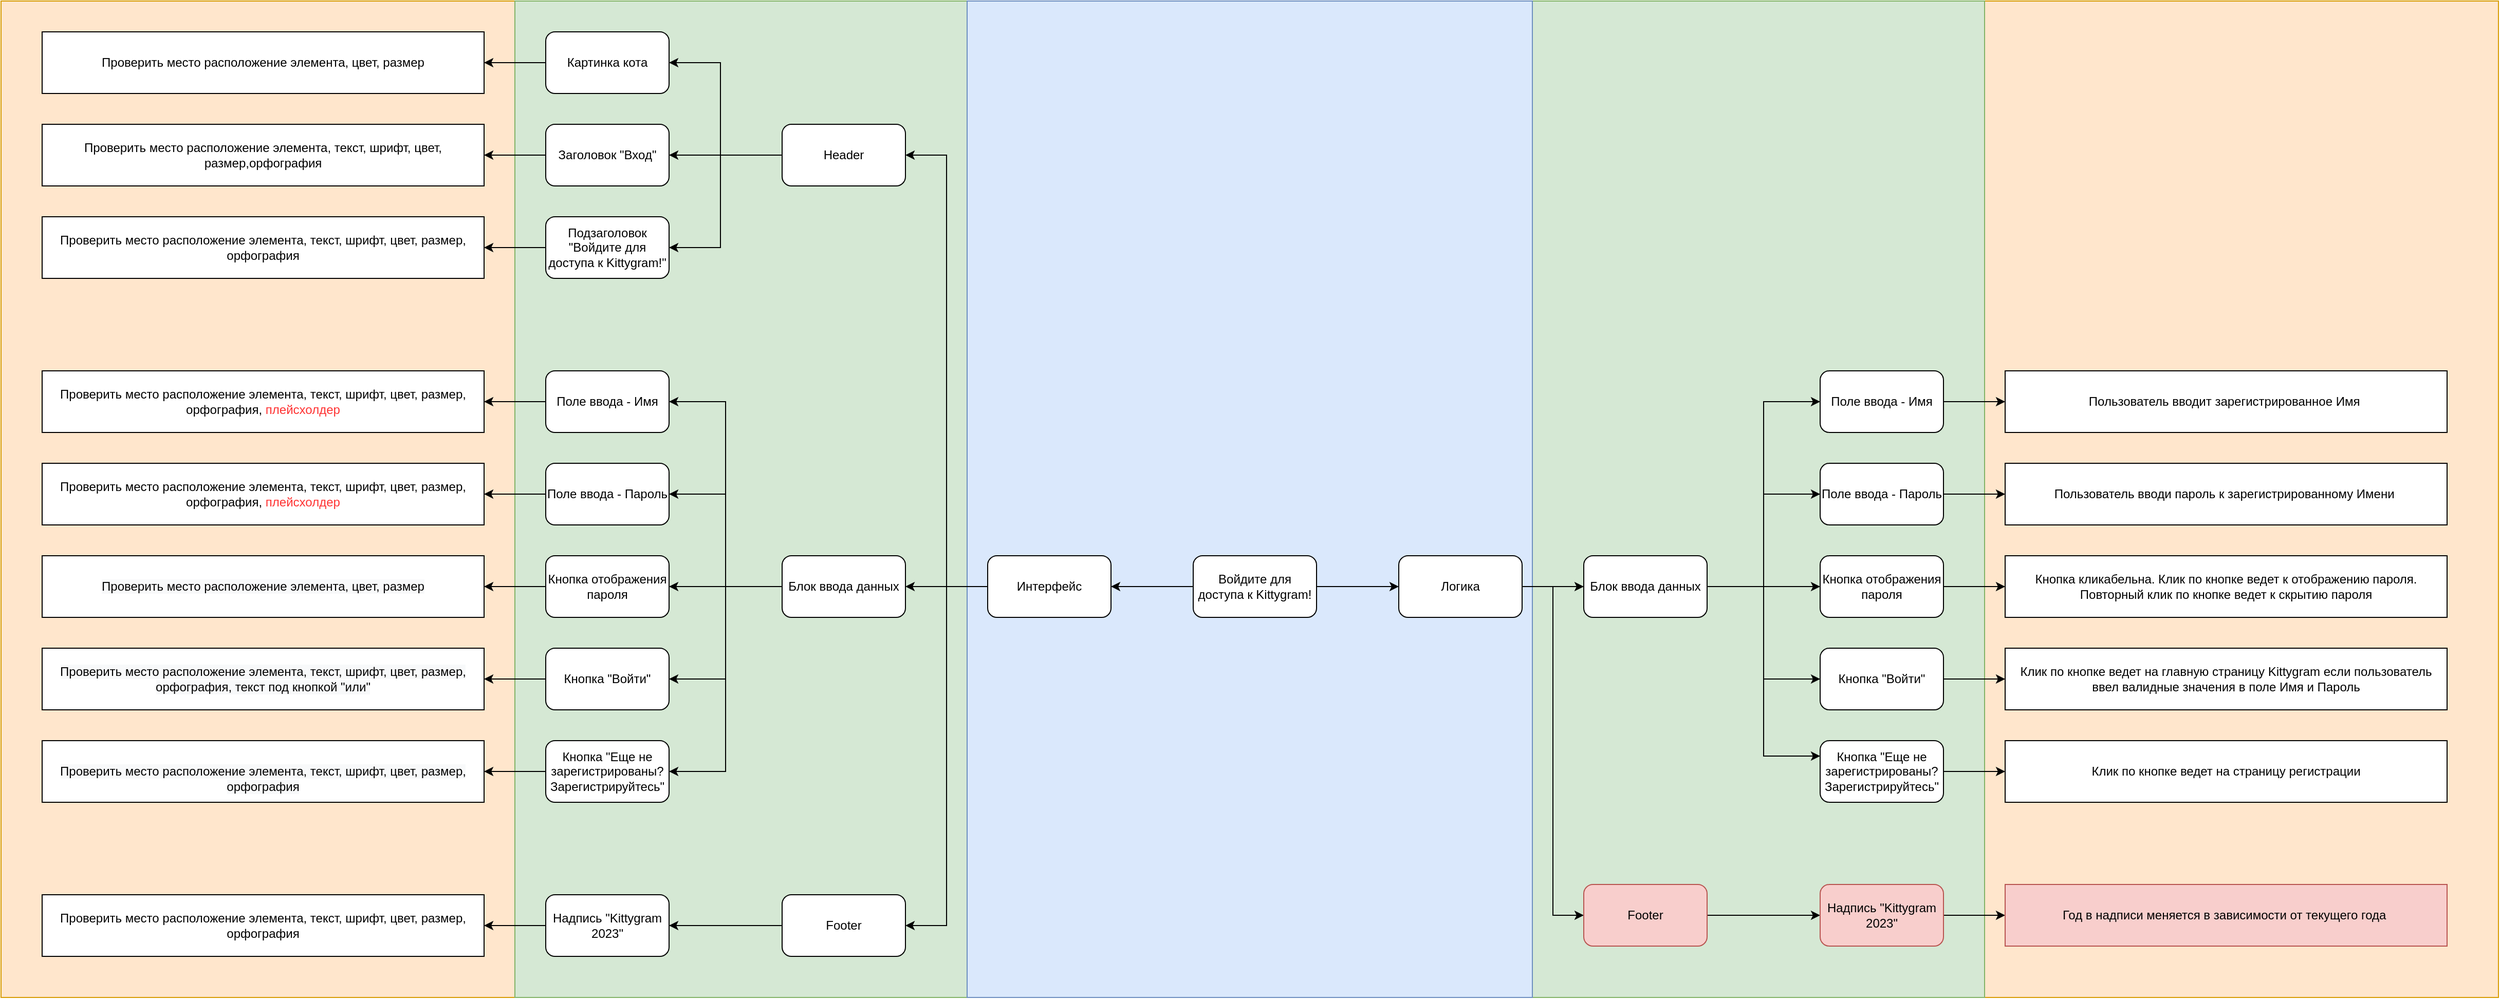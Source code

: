<mxfile version="20.8.10" type="github">
  <diagram id="o3SfKFsg-XddMGT-pLEB" name="Страница 1">
    <mxGraphModel dx="3827" dy="2818" grid="1" gridSize="10" guides="1" tooltips="1" connect="1" arrows="1" fold="1" page="1" pageScale="1" pageWidth="827" pageHeight="1169" math="0" shadow="0">
      <root>
        <mxCell id="0" />
        <mxCell id="1" parent="0" />
        <mxCell id="jt-Zn96lODomyRDhghk2-11" value="" style="rounded=0;whiteSpace=wrap;html=1;fillColor=#ffe6cc;strokeColor=#d79b00;" vertex="1" parent="1">
          <mxGeometry x="-810" y="-210" width="2430" height="970" as="geometry" />
        </mxCell>
        <mxCell id="jt-Zn96lODomyRDhghk2-13" value="" style="rounded=0;whiteSpace=wrap;html=1;fillColor=#d5e8d4;strokeColor=#82b366;" vertex="1" parent="1">
          <mxGeometry x="-310" y="-210" width="1430" height="970" as="geometry" />
        </mxCell>
        <mxCell id="jt-Zn96lODomyRDhghk2-12" value="" style="rounded=0;whiteSpace=wrap;html=1;fillColor=#dae8fc;strokeColor=#6c8ebf;" vertex="1" parent="1">
          <mxGeometry x="130" y="-210" width="550" height="970" as="geometry" />
        </mxCell>
        <mxCell id="TAnfAXLuEqWQbed71-oy-4" value="" style="edgeStyle=orthogonalEdgeStyle;rounded=0;orthogonalLoop=1;jettySize=auto;html=1;" parent="1" source="TAnfAXLuEqWQbed71-oy-1" target="TAnfAXLuEqWQbed71-oy-3" edge="1">
          <mxGeometry relative="1" as="geometry" />
        </mxCell>
        <mxCell id="TAnfAXLuEqWQbed71-oy-6" value="" style="edgeStyle=orthogonalEdgeStyle;rounded=0;orthogonalLoop=1;jettySize=auto;html=1;" parent="1" source="TAnfAXLuEqWQbed71-oy-1" target="TAnfAXLuEqWQbed71-oy-5" edge="1">
          <mxGeometry relative="1" as="geometry" />
        </mxCell>
        <mxCell id="TAnfAXLuEqWQbed71-oy-1" value="Войдите для доступа к Kittygram!" style="rounded=1;whiteSpace=wrap;html=1;" parent="1" vertex="1">
          <mxGeometry x="350" y="330" width="120" height="60" as="geometry" />
        </mxCell>
        <mxCell id="TAnfAXLuEqWQbed71-oy-81" style="edgeStyle=orthogonalEdgeStyle;rounded=0;orthogonalLoop=1;jettySize=auto;html=1;entryX=0;entryY=0.5;entryDx=0;entryDy=0;" parent="1" source="TAnfAXLuEqWQbed71-oy-3" target="TAnfAXLuEqWQbed71-oy-79" edge="1">
          <mxGeometry relative="1" as="geometry" />
        </mxCell>
        <mxCell id="jt-Zn96lODomyRDhghk2-7" style="edgeStyle=orthogonalEdgeStyle;rounded=0;orthogonalLoop=1;jettySize=auto;html=1;entryX=0;entryY=0.5;entryDx=0;entryDy=0;fontColor=#FF3333;" edge="1" parent="1" source="TAnfAXLuEqWQbed71-oy-3" target="jt-Zn96lODomyRDhghk2-3">
          <mxGeometry relative="1" as="geometry" />
        </mxCell>
        <mxCell id="TAnfAXLuEqWQbed71-oy-3" value="Логика" style="whiteSpace=wrap;html=1;rounded=1;" parent="1" vertex="1">
          <mxGeometry x="550" y="330" width="120" height="60" as="geometry" />
        </mxCell>
        <mxCell id="TAnfAXLuEqWQbed71-oy-28" style="edgeStyle=orthogonalEdgeStyle;rounded=0;orthogonalLoop=1;jettySize=auto;html=1;entryX=1;entryY=0.5;entryDx=0;entryDy=0;" parent="1" source="TAnfAXLuEqWQbed71-oy-5" target="TAnfAXLuEqWQbed71-oy-7" edge="1">
          <mxGeometry relative="1" as="geometry" />
        </mxCell>
        <mxCell id="TAnfAXLuEqWQbed71-oy-29" style="edgeStyle=orthogonalEdgeStyle;rounded=0;orthogonalLoop=1;jettySize=auto;html=1;entryX=1;entryY=0.5;entryDx=0;entryDy=0;" parent="1" source="TAnfAXLuEqWQbed71-oy-5" target="TAnfAXLuEqWQbed71-oy-27" edge="1">
          <mxGeometry relative="1" as="geometry" />
        </mxCell>
        <mxCell id="jt-Zn96lODomyRDhghk2-1" style="edgeStyle=orthogonalEdgeStyle;rounded=0;orthogonalLoop=1;jettySize=auto;html=1;entryX=1;entryY=0.5;entryDx=0;entryDy=0;fontColor=#FF3333;" edge="1" parent="1" source="TAnfAXLuEqWQbed71-oy-5" target="xQ01a2YANTBOG30FUFwp-22">
          <mxGeometry relative="1" as="geometry" />
        </mxCell>
        <mxCell id="TAnfAXLuEqWQbed71-oy-5" value="Интерфейс" style="whiteSpace=wrap;html=1;rounded=1;" parent="1" vertex="1">
          <mxGeometry x="150" y="330" width="120" height="60" as="geometry" />
        </mxCell>
        <mxCell id="TAnfAXLuEqWQbed71-oy-18" value="" style="edgeStyle=orthogonalEdgeStyle;rounded=0;orthogonalLoop=1;jettySize=auto;html=1;" parent="1" source="TAnfAXLuEqWQbed71-oy-7" target="TAnfAXLuEqWQbed71-oy-17" edge="1">
          <mxGeometry relative="1" as="geometry" />
        </mxCell>
        <mxCell id="TAnfAXLuEqWQbed71-oy-20" style="edgeStyle=orthogonalEdgeStyle;rounded=0;orthogonalLoop=1;jettySize=auto;html=1;entryX=1;entryY=0.5;entryDx=0;entryDy=0;" parent="1" source="TAnfAXLuEqWQbed71-oy-7" target="TAnfAXLuEqWQbed71-oy-19" edge="1">
          <mxGeometry relative="1" as="geometry">
            <Array as="points">
              <mxPoint x="-110" y="-60" />
              <mxPoint x="-110" y="30" />
            </Array>
          </mxGeometry>
        </mxCell>
        <mxCell id="TAnfAXLuEqWQbed71-oy-21" style="edgeStyle=orthogonalEdgeStyle;rounded=0;orthogonalLoop=1;jettySize=auto;html=1;entryX=1;entryY=0.5;entryDx=0;entryDy=0;" parent="1" source="TAnfAXLuEqWQbed71-oy-7" target="TAnfAXLuEqWQbed71-oy-10" edge="1">
          <mxGeometry relative="1" as="geometry">
            <Array as="points">
              <mxPoint x="-110" y="-60" />
              <mxPoint x="-110" y="-150" />
            </Array>
          </mxGeometry>
        </mxCell>
        <mxCell id="TAnfAXLuEqWQbed71-oy-7" value="Header" style="whiteSpace=wrap;html=1;rounded=1;" parent="1" vertex="1">
          <mxGeometry x="-50" y="-90" width="120" height="60" as="geometry" />
        </mxCell>
        <mxCell id="TAnfAXLuEqWQbed71-oy-63" style="edgeStyle=orthogonalEdgeStyle;rounded=0;orthogonalLoop=1;jettySize=auto;html=1;entryX=1;entryY=0.5;entryDx=0;entryDy=0;" parent="1" source="TAnfAXLuEqWQbed71-oy-10" target="TAnfAXLuEqWQbed71-oy-52" edge="1">
          <mxGeometry relative="1" as="geometry" />
        </mxCell>
        <mxCell id="TAnfAXLuEqWQbed71-oy-10" value="Картинка кота" style="whiteSpace=wrap;html=1;rounded=1;" parent="1" vertex="1">
          <mxGeometry x="-280" y="-180" width="120" height="60" as="geometry" />
        </mxCell>
        <mxCell id="TAnfAXLuEqWQbed71-oy-64" style="edgeStyle=orthogonalEdgeStyle;rounded=0;orthogonalLoop=1;jettySize=auto;html=1;entryX=1;entryY=0.5;entryDx=0;entryDy=0;" parent="1" source="TAnfAXLuEqWQbed71-oy-17" target="TAnfAXLuEqWQbed71-oy-53" edge="1">
          <mxGeometry relative="1" as="geometry" />
        </mxCell>
        <mxCell id="TAnfAXLuEqWQbed71-oy-17" value="Заголовок &quot;Вход&quot;" style="whiteSpace=wrap;html=1;rounded=1;" parent="1" vertex="1">
          <mxGeometry x="-280" y="-90" width="120" height="60" as="geometry" />
        </mxCell>
        <mxCell id="TAnfAXLuEqWQbed71-oy-66" style="edgeStyle=orthogonalEdgeStyle;rounded=0;orthogonalLoop=1;jettySize=auto;html=1;entryX=1;entryY=0.5;entryDx=0;entryDy=0;" parent="1" source="TAnfAXLuEqWQbed71-oy-19" target="TAnfAXLuEqWQbed71-oy-54" edge="1">
          <mxGeometry relative="1" as="geometry" />
        </mxCell>
        <mxCell id="TAnfAXLuEqWQbed71-oy-19" value="Подзаголовок &quot;Войдите для доступа к Kittygram!&quot;" style="whiteSpace=wrap;html=1;rounded=1;" parent="1" vertex="1">
          <mxGeometry x="-280" width="120" height="60" as="geometry" />
        </mxCell>
        <mxCell id="TAnfAXLuEqWQbed71-oy-38" style="edgeStyle=orthogonalEdgeStyle;rounded=0;orthogonalLoop=1;jettySize=auto;html=1;entryX=1;entryY=0.5;entryDx=0;entryDy=0;" parent="1" source="TAnfAXLuEqWQbed71-oy-27" target="TAnfAXLuEqWQbed71-oy-30" edge="1">
          <mxGeometry relative="1" as="geometry" />
        </mxCell>
        <mxCell id="TAnfAXLuEqWQbed71-oy-39" style="edgeStyle=orthogonalEdgeStyle;rounded=0;orthogonalLoop=1;jettySize=auto;html=1;entryX=1;entryY=0.5;entryDx=0;entryDy=0;" parent="1" source="TAnfAXLuEqWQbed71-oy-27" target="TAnfAXLuEqWQbed71-oy-31" edge="1">
          <mxGeometry relative="1" as="geometry" />
        </mxCell>
        <mxCell id="TAnfAXLuEqWQbed71-oy-40" style="edgeStyle=orthogonalEdgeStyle;rounded=0;orthogonalLoop=1;jettySize=auto;html=1;entryX=1;entryY=0.5;entryDx=0;entryDy=0;" parent="1" source="TAnfAXLuEqWQbed71-oy-27" target="TAnfAXLuEqWQbed71-oy-32" edge="1">
          <mxGeometry relative="1" as="geometry" />
        </mxCell>
        <mxCell id="TAnfAXLuEqWQbed71-oy-41" style="edgeStyle=orthogonalEdgeStyle;rounded=0;orthogonalLoop=1;jettySize=auto;html=1;entryX=1;entryY=0.5;entryDx=0;entryDy=0;" parent="1" source="TAnfAXLuEqWQbed71-oy-27" target="TAnfAXLuEqWQbed71-oy-33" edge="1">
          <mxGeometry relative="1" as="geometry" />
        </mxCell>
        <mxCell id="TAnfAXLuEqWQbed71-oy-42" style="edgeStyle=orthogonalEdgeStyle;rounded=0;orthogonalLoop=1;jettySize=auto;html=1;entryX=1;entryY=0.5;entryDx=0;entryDy=0;" parent="1" source="TAnfAXLuEqWQbed71-oy-27" target="TAnfAXLuEqWQbed71-oy-34" edge="1">
          <mxGeometry relative="1" as="geometry" />
        </mxCell>
        <mxCell id="TAnfAXLuEqWQbed71-oy-27" value="Блок ввода данных" style="whiteSpace=wrap;html=1;rounded=1;" parent="1" vertex="1">
          <mxGeometry x="-50" y="330" width="120" height="60" as="geometry" />
        </mxCell>
        <mxCell id="TAnfAXLuEqWQbed71-oy-68" style="edgeStyle=orthogonalEdgeStyle;rounded=0;orthogonalLoop=1;jettySize=auto;html=1;entryX=1;entryY=0.5;entryDx=0;entryDy=0;" parent="1" source="TAnfAXLuEqWQbed71-oy-30" target="TAnfAXLuEqWQbed71-oy-56" edge="1">
          <mxGeometry relative="1" as="geometry" />
        </mxCell>
        <mxCell id="TAnfAXLuEqWQbed71-oy-30" value="Поле ввода - Имя" style="whiteSpace=wrap;html=1;rounded=1;" parent="1" vertex="1">
          <mxGeometry x="-280" y="150" width="120" height="60" as="geometry" />
        </mxCell>
        <mxCell id="TAnfAXLuEqWQbed71-oy-69" style="edgeStyle=orthogonalEdgeStyle;rounded=0;orthogonalLoop=1;jettySize=auto;html=1;entryX=1;entryY=0.5;entryDx=0;entryDy=0;" parent="1" source="TAnfAXLuEqWQbed71-oy-31" target="TAnfAXLuEqWQbed71-oy-57" edge="1">
          <mxGeometry relative="1" as="geometry" />
        </mxCell>
        <mxCell id="TAnfAXLuEqWQbed71-oy-31" value="Поле ввода - Пароль" style="whiteSpace=wrap;html=1;rounded=1;" parent="1" vertex="1">
          <mxGeometry x="-280" y="240" width="120" height="60" as="geometry" />
        </mxCell>
        <mxCell id="TAnfAXLuEqWQbed71-oy-70" style="edgeStyle=orthogonalEdgeStyle;rounded=0;orthogonalLoop=1;jettySize=auto;html=1;entryX=1;entryY=0.5;entryDx=0;entryDy=0;" parent="1" source="TAnfAXLuEqWQbed71-oy-32" target="TAnfAXLuEqWQbed71-oy-58" edge="1">
          <mxGeometry relative="1" as="geometry" />
        </mxCell>
        <mxCell id="TAnfAXLuEqWQbed71-oy-32" value="Кнопка отображения пароля" style="whiteSpace=wrap;html=1;rounded=1;" parent="1" vertex="1">
          <mxGeometry x="-280" y="330" width="120" height="60" as="geometry" />
        </mxCell>
        <mxCell id="TAnfAXLuEqWQbed71-oy-71" style="edgeStyle=orthogonalEdgeStyle;rounded=0;orthogonalLoop=1;jettySize=auto;html=1;entryX=1;entryY=0.5;entryDx=0;entryDy=0;" parent="1" source="TAnfAXLuEqWQbed71-oy-33" target="TAnfAXLuEqWQbed71-oy-59" edge="1">
          <mxGeometry relative="1" as="geometry" />
        </mxCell>
        <mxCell id="TAnfAXLuEqWQbed71-oy-33" value="Кнопка &quot;Войти&quot;" style="whiteSpace=wrap;html=1;rounded=1;" parent="1" vertex="1">
          <mxGeometry x="-280" y="420" width="120" height="60" as="geometry" />
        </mxCell>
        <mxCell id="TAnfAXLuEqWQbed71-oy-72" style="edgeStyle=orthogonalEdgeStyle;rounded=0;orthogonalLoop=1;jettySize=auto;html=1;entryX=1;entryY=0.5;entryDx=0;entryDy=0;" parent="1" source="TAnfAXLuEqWQbed71-oy-34" target="TAnfAXLuEqWQbed71-oy-60" edge="1">
          <mxGeometry relative="1" as="geometry" />
        </mxCell>
        <mxCell id="TAnfAXLuEqWQbed71-oy-34" value="Кнопка &quot;Еще не зарегистрированы? Зарегистрируйтесь&quot;" style="whiteSpace=wrap;html=1;rounded=1;" parent="1" vertex="1">
          <mxGeometry x="-280" y="510" width="120" height="60" as="geometry" />
        </mxCell>
        <mxCell id="TAnfAXLuEqWQbed71-oy-52" value="Проверить место расположение элемента, цвет, размер" style="rounded=0;whiteSpace=wrap;html=1;" parent="1" vertex="1">
          <mxGeometry x="-770" y="-180" width="430" height="60" as="geometry" />
        </mxCell>
        <mxCell id="TAnfAXLuEqWQbed71-oy-53" value="Проверить место расположение элемента, текст, шрифт, цвет, размер,орфография" style="rounded=0;whiteSpace=wrap;html=1;" parent="1" vertex="1">
          <mxGeometry x="-770" y="-90" width="430" height="60" as="geometry" />
        </mxCell>
        <mxCell id="TAnfAXLuEqWQbed71-oy-54" value="Проверить место расположение элемента, текст, шрифт, цвет, размер, орфография" style="rounded=0;whiteSpace=wrap;html=1;" parent="1" vertex="1">
          <mxGeometry x="-770" width="430" height="60" as="geometry" />
        </mxCell>
        <mxCell id="TAnfAXLuEqWQbed71-oy-56" value="Проверить место расположение элемента, текст, шрифт, цвет, размер, орфография, &lt;font color=&quot;#ff3333&quot;&gt;плейсхолдер&lt;/font&gt;" style="rounded=0;whiteSpace=wrap;html=1;" parent="1" vertex="1">
          <mxGeometry x="-770" y="150" width="430" height="60" as="geometry" />
        </mxCell>
        <mxCell id="TAnfAXLuEqWQbed71-oy-57" value="Проверить место расположение элемента, текст, шрифт, цвет, размер, орфография, &lt;font color=&quot;#ff3333&quot;&gt;плейсхолдер&lt;/font&gt;" style="rounded=0;whiteSpace=wrap;html=1;" parent="1" vertex="1">
          <mxGeometry x="-770" y="240" width="430" height="60" as="geometry" />
        </mxCell>
        <mxCell id="TAnfAXLuEqWQbed71-oy-58" value="&lt;span style=&quot;color: rgb(0, 0, 0); font-family: Helvetica; font-size: 12px; font-style: normal; font-variant-ligatures: normal; font-variant-caps: normal; font-weight: 400; letter-spacing: normal; orphans: 2; text-align: center; text-indent: 0px; text-transform: none; widows: 2; word-spacing: 0px; -webkit-text-stroke-width: 0px; background-color: rgb(248, 249, 250); text-decoration-thickness: initial; text-decoration-style: initial; text-decoration-color: initial; float: none; display: inline !important;&quot;&gt;Проверить место расположение элемента, цвет, размер&lt;/span&gt;" style="rounded=0;whiteSpace=wrap;html=1;" parent="1" vertex="1">
          <mxGeometry x="-770" y="330" width="430" height="60" as="geometry" />
        </mxCell>
        <mxCell id="TAnfAXLuEqWQbed71-oy-59" value="&lt;span style=&quot;color: rgb(0, 0, 0); font-family: Helvetica; font-size: 12px; font-style: normal; font-variant-ligatures: normal; font-variant-caps: normal; font-weight: 400; letter-spacing: normal; orphans: 2; text-align: center; text-indent: 0px; text-transform: none; widows: 2; word-spacing: 0px; -webkit-text-stroke-width: 0px; background-color: rgb(248, 249, 250); text-decoration-thickness: initial; text-decoration-style: initial; text-decoration-color: initial; float: none; display: inline !important;&quot;&gt;Проверить место расположение элемента, текст, шрифт, цвет, размер, орфография, текст под кнопкой &quot;или&quot;&lt;/span&gt;" style="rounded=0;whiteSpace=wrap;html=1;" parent="1" vertex="1">
          <mxGeometry x="-770" y="420" width="430" height="60" as="geometry" />
        </mxCell>
        <mxCell id="TAnfAXLuEqWQbed71-oy-60" value="&lt;br&gt;&lt;span style=&quot;color: rgb(0, 0, 0); font-family: Helvetica; font-size: 12px; font-style: normal; font-variant-ligatures: normal; font-variant-caps: normal; font-weight: 400; letter-spacing: normal; orphans: 2; text-align: center; text-indent: 0px; text-transform: none; widows: 2; word-spacing: 0px; -webkit-text-stroke-width: 0px; background-color: rgb(248, 249, 250); text-decoration-thickness: initial; text-decoration-style: initial; text-decoration-color: initial; float: none; display: inline !important;&quot;&gt;Проверить место расположение элемента, текст, шрифт, цвет, размер, орфография&lt;/span&gt;&lt;br&gt;" style="rounded=0;whiteSpace=wrap;html=1;" parent="1" vertex="1">
          <mxGeometry x="-770" y="510" width="430" height="60" as="geometry" />
        </mxCell>
        <mxCell id="TAnfAXLuEqWQbed71-oy-128" style="edgeStyle=orthogonalEdgeStyle;rounded=0;orthogonalLoop=1;jettySize=auto;html=1;entryX=0;entryY=0.5;entryDx=0;entryDy=0;" parent="1" source="TAnfAXLuEqWQbed71-oy-79" target="TAnfAXLuEqWQbed71-oy-121" edge="1">
          <mxGeometry relative="1" as="geometry" />
        </mxCell>
        <mxCell id="TAnfAXLuEqWQbed71-oy-129" style="edgeStyle=orthogonalEdgeStyle;rounded=0;orthogonalLoop=1;jettySize=auto;html=1;entryX=0;entryY=0.5;entryDx=0;entryDy=0;" parent="1" source="TAnfAXLuEqWQbed71-oy-79" target="TAnfAXLuEqWQbed71-oy-122" edge="1">
          <mxGeometry relative="1" as="geometry" />
        </mxCell>
        <mxCell id="TAnfAXLuEqWQbed71-oy-130" style="edgeStyle=orthogonalEdgeStyle;rounded=0;orthogonalLoop=1;jettySize=auto;html=1;entryX=0;entryY=0.5;entryDx=0;entryDy=0;" parent="1" source="TAnfAXLuEqWQbed71-oy-79" target="TAnfAXLuEqWQbed71-oy-123" edge="1">
          <mxGeometry relative="1" as="geometry" />
        </mxCell>
        <mxCell id="TAnfAXLuEqWQbed71-oy-131" style="edgeStyle=orthogonalEdgeStyle;rounded=0;orthogonalLoop=1;jettySize=auto;html=1;entryX=0;entryY=0.5;entryDx=0;entryDy=0;" parent="1" source="TAnfAXLuEqWQbed71-oy-79" target="TAnfAXLuEqWQbed71-oy-124" edge="1">
          <mxGeometry relative="1" as="geometry" />
        </mxCell>
        <mxCell id="TAnfAXLuEqWQbed71-oy-132" style="edgeStyle=orthogonalEdgeStyle;rounded=0;orthogonalLoop=1;jettySize=auto;html=1;entryX=0;entryY=0.25;entryDx=0;entryDy=0;" parent="1" source="TAnfAXLuEqWQbed71-oy-79" target="TAnfAXLuEqWQbed71-oy-125" edge="1">
          <mxGeometry relative="1" as="geometry" />
        </mxCell>
        <mxCell id="TAnfAXLuEqWQbed71-oy-79" value="Блок ввода данных" style="whiteSpace=wrap;html=1;rounded=1;" parent="1" vertex="1">
          <mxGeometry x="730" y="330" width="120" height="60" as="geometry" />
        </mxCell>
        <mxCell id="TAnfAXLuEqWQbed71-oy-154" style="edgeStyle=orthogonalEdgeStyle;rounded=0;orthogonalLoop=1;jettySize=auto;html=1;entryX=0;entryY=0.5;entryDx=0;entryDy=0;entryPerimeter=0;" parent="1" source="TAnfAXLuEqWQbed71-oy-121" target="TAnfAXLuEqWQbed71-oy-143" edge="1">
          <mxGeometry relative="1" as="geometry" />
        </mxCell>
        <mxCell id="TAnfAXLuEqWQbed71-oy-121" value="Поле ввода - Имя" style="whiteSpace=wrap;html=1;rounded=1;" parent="1" vertex="1">
          <mxGeometry x="960" y="150" width="120" height="60" as="geometry" />
        </mxCell>
        <mxCell id="TAnfAXLuEqWQbed71-oy-155" style="edgeStyle=orthogonalEdgeStyle;rounded=0;orthogonalLoop=1;jettySize=auto;html=1;entryX=0;entryY=0.5;entryDx=0;entryDy=0;" parent="1" source="TAnfAXLuEqWQbed71-oy-122" target="TAnfAXLuEqWQbed71-oy-144" edge="1">
          <mxGeometry relative="1" as="geometry" />
        </mxCell>
        <mxCell id="TAnfAXLuEqWQbed71-oy-122" value="Поле ввода - Пароль" style="whiteSpace=wrap;html=1;rounded=1;" parent="1" vertex="1">
          <mxGeometry x="960" y="240" width="120" height="60" as="geometry" />
        </mxCell>
        <mxCell id="TAnfAXLuEqWQbed71-oy-156" style="edgeStyle=orthogonalEdgeStyle;rounded=0;orthogonalLoop=1;jettySize=auto;html=1;entryX=0;entryY=0.5;entryDx=0;entryDy=0;" parent="1" source="TAnfAXLuEqWQbed71-oy-123" target="TAnfAXLuEqWQbed71-oy-145" edge="1">
          <mxGeometry relative="1" as="geometry" />
        </mxCell>
        <mxCell id="TAnfAXLuEqWQbed71-oy-123" value="Кнопка отображения пароля" style="whiteSpace=wrap;html=1;rounded=1;" parent="1" vertex="1">
          <mxGeometry x="960" y="330" width="120" height="60" as="geometry" />
        </mxCell>
        <mxCell id="TAnfAXLuEqWQbed71-oy-157" style="edgeStyle=orthogonalEdgeStyle;rounded=0;orthogonalLoop=1;jettySize=auto;html=1;entryX=0;entryY=0.5;entryDx=0;entryDy=0;" parent="1" source="TAnfAXLuEqWQbed71-oy-124" target="TAnfAXLuEqWQbed71-oy-146" edge="1">
          <mxGeometry relative="1" as="geometry" />
        </mxCell>
        <mxCell id="TAnfAXLuEqWQbed71-oy-124" value="Кнопка &quot;Войти&quot;" style="whiteSpace=wrap;html=1;rounded=1;" parent="1" vertex="1">
          <mxGeometry x="960" y="420" width="120" height="60" as="geometry" />
        </mxCell>
        <mxCell id="TAnfAXLuEqWQbed71-oy-158" style="edgeStyle=orthogonalEdgeStyle;rounded=0;orthogonalLoop=1;jettySize=auto;html=1;entryX=0;entryY=0.5;entryDx=0;entryDy=0;" parent="1" source="TAnfAXLuEqWQbed71-oy-125" target="TAnfAXLuEqWQbed71-oy-147" edge="1">
          <mxGeometry relative="1" as="geometry" />
        </mxCell>
        <mxCell id="TAnfAXLuEqWQbed71-oy-125" value="Кнопка &quot;Еще не зарегистрированы? Зарегистрируйтесь&quot;" style="whiteSpace=wrap;html=1;rounded=1;" parent="1" vertex="1">
          <mxGeometry x="960" y="510" width="120" height="60" as="geometry" />
        </mxCell>
        <mxCell id="TAnfAXLuEqWQbed71-oy-143" value="Пользователь вводит зарегистрированное Имя&amp;nbsp;" style="rounded=0;whiteSpace=wrap;html=1;" parent="1" vertex="1">
          <mxGeometry x="1140" y="150" width="430" height="60" as="geometry" />
        </mxCell>
        <mxCell id="TAnfAXLuEqWQbed71-oy-144" value="Пользователь вводи пароль к зарегистрированному Имени&amp;nbsp;" style="rounded=0;whiteSpace=wrap;html=1;" parent="1" vertex="1">
          <mxGeometry x="1140" y="240" width="430" height="60" as="geometry" />
        </mxCell>
        <mxCell id="TAnfAXLuEqWQbed71-oy-145" value="Кнопка кликабельна. Клик по кнопке ведет к отображению пароля. Повторный клик по кнопке ведет к скрытию пароля" style="rounded=0;whiteSpace=wrap;html=1;" parent="1" vertex="1">
          <mxGeometry x="1140" y="330" width="430" height="60" as="geometry" />
        </mxCell>
        <mxCell id="TAnfAXLuEqWQbed71-oy-146" value="Клик по кнопке ведет на главную страницу Kittygram если пользователь ввел валидные значения в поле Имя и Пароль" style="rounded=0;whiteSpace=wrap;html=1;" parent="1" vertex="1">
          <mxGeometry x="1140" y="420" width="430" height="60" as="geometry" />
        </mxCell>
        <mxCell id="TAnfAXLuEqWQbed71-oy-147" value="Клик по кнопке ведет на страницу регистрации" style="rounded=0;whiteSpace=wrap;html=1;" parent="1" vertex="1">
          <mxGeometry x="1140" y="510" width="430" height="60" as="geometry" />
        </mxCell>
        <mxCell id="xQ01a2YANTBOG30FUFwp-35" style="edgeStyle=orthogonalEdgeStyle;rounded=0;orthogonalLoop=1;jettySize=auto;html=1;entryX=1;entryY=0.5;entryDx=0;entryDy=0;" parent="1" source="xQ01a2YANTBOG30FUFwp-22" target="xQ01a2YANTBOG30FUFwp-24" edge="1">
          <mxGeometry relative="1" as="geometry" />
        </mxCell>
        <mxCell id="xQ01a2YANTBOG30FUFwp-22" value="Footer" style="whiteSpace=wrap;html=1;rounded=1;" parent="1" vertex="1">
          <mxGeometry x="-50" y="660" width="120" height="60" as="geometry" />
        </mxCell>
        <mxCell id="xQ01a2YANTBOG30FUFwp-23" style="edgeStyle=orthogonalEdgeStyle;rounded=0;orthogonalLoop=1;jettySize=auto;html=1;entryX=1;entryY=0.5;entryDx=0;entryDy=0;" parent="1" source="xQ01a2YANTBOG30FUFwp-24" target="xQ01a2YANTBOG30FUFwp-31" edge="1">
          <mxGeometry relative="1" as="geometry" />
        </mxCell>
        <mxCell id="xQ01a2YANTBOG30FUFwp-24" value="Надпись &quot;Kittygram 2023&quot;" style="whiteSpace=wrap;html=1;rounded=1;" parent="1" vertex="1">
          <mxGeometry x="-280" y="660" width="120" height="60" as="geometry" />
        </mxCell>
        <mxCell id="xQ01a2YANTBOG30FUFwp-31" value="Проверить место расположение элемента, текст, шрифт, цвет, размер, орфография" style="rounded=0;whiteSpace=wrap;html=1;" parent="1" vertex="1">
          <mxGeometry x="-770" y="660" width="430" height="60" as="geometry" />
        </mxCell>
        <mxCell id="jt-Zn96lODomyRDhghk2-8" style="edgeStyle=orthogonalEdgeStyle;rounded=0;orthogonalLoop=1;jettySize=auto;html=1;entryX=0;entryY=0.5;entryDx=0;entryDy=0;fontColor=#FF3333;" edge="1" parent="1" source="jt-Zn96lODomyRDhghk2-3" target="jt-Zn96lODomyRDhghk2-5">
          <mxGeometry relative="1" as="geometry" />
        </mxCell>
        <mxCell id="jt-Zn96lODomyRDhghk2-3" value="Footer" style="whiteSpace=wrap;html=1;rounded=1;fillColor=#f8cecc;strokeColor=#b85450;" vertex="1" parent="1">
          <mxGeometry x="730" y="650" width="120" height="60" as="geometry" />
        </mxCell>
        <mxCell id="jt-Zn96lODomyRDhghk2-10" style="edgeStyle=orthogonalEdgeStyle;rounded=0;orthogonalLoop=1;jettySize=auto;html=1;entryX=0;entryY=0.5;entryDx=0;entryDy=0;fontColor=#FF3333;" edge="1" parent="1" source="jt-Zn96lODomyRDhghk2-5" target="jt-Zn96lODomyRDhghk2-6">
          <mxGeometry relative="1" as="geometry" />
        </mxCell>
        <mxCell id="jt-Zn96lODomyRDhghk2-5" value="Надпись &quot;Kittygram 2023&quot;" style="whiteSpace=wrap;html=1;rounded=1;fillColor=#f8cecc;strokeColor=#b85450;" vertex="1" parent="1">
          <mxGeometry x="960" y="650" width="120" height="60" as="geometry" />
        </mxCell>
        <mxCell id="jt-Zn96lODomyRDhghk2-6" value="Год в надписи меняется в зависимости от текущего года&amp;nbsp;" style="rounded=0;whiteSpace=wrap;html=1;fillColor=#f8cecc;strokeColor=#b85450;" vertex="1" parent="1">
          <mxGeometry x="1140" y="650" width="430" height="60" as="geometry" />
        </mxCell>
      </root>
    </mxGraphModel>
  </diagram>
</mxfile>

